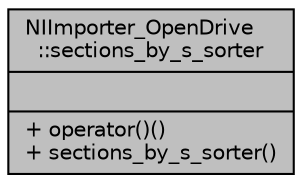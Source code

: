 digraph "NIImporter_OpenDrive::sections_by_s_sorter"
{
  edge [fontname="Helvetica",fontsize="10",labelfontname="Helvetica",labelfontsize="10"];
  node [fontname="Helvetica",fontsize="10",shape=record];
  Node1 [label="{NIImporter_OpenDrive\l::sections_by_s_sorter\n||+ operator()()\l+ sections_by_s_sorter()\l}",height=0.2,width=0.4,color="black", fillcolor="grey75", style="filled", fontcolor="black"];
}
